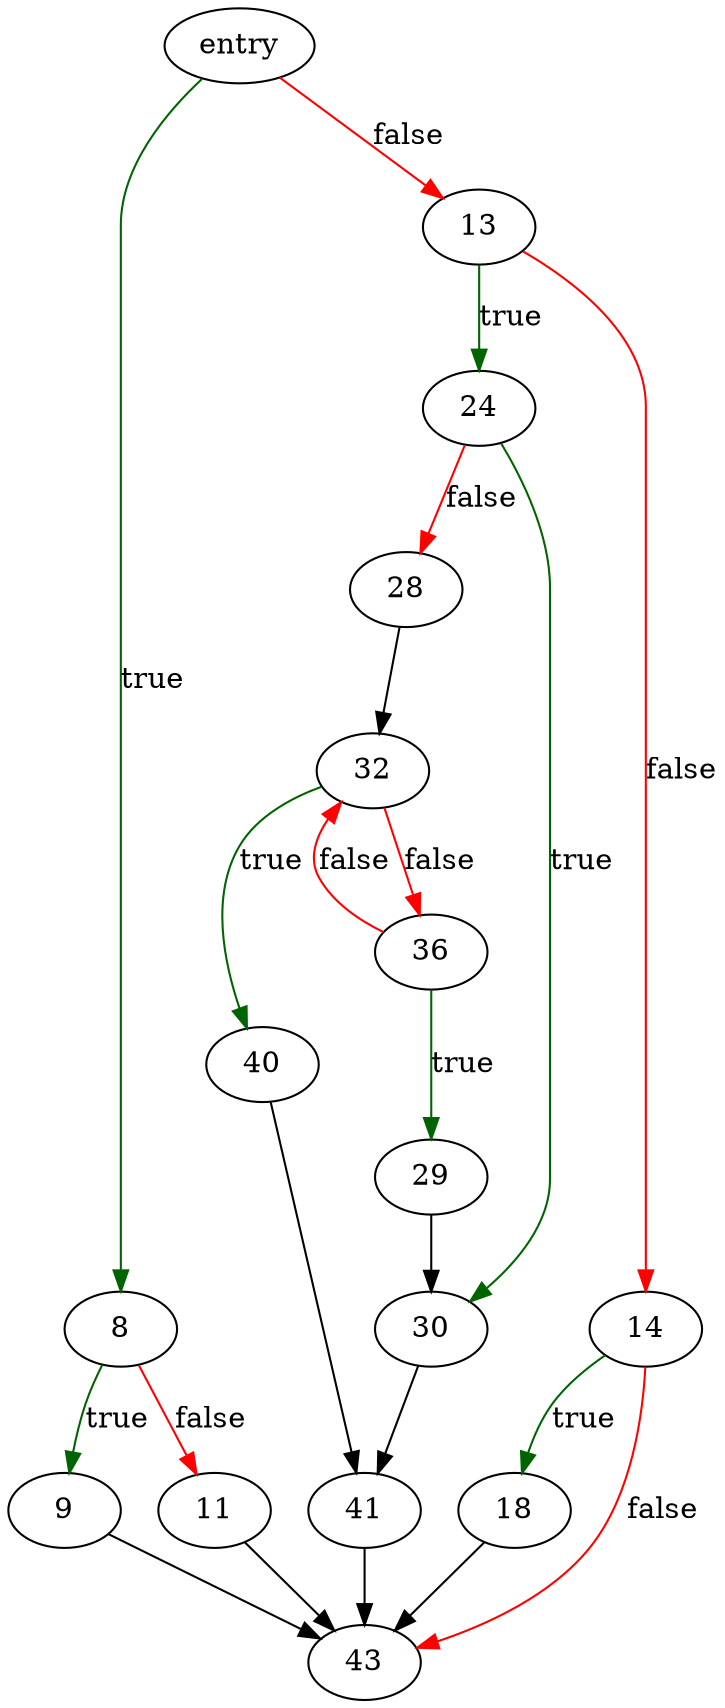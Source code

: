 digraph "fnmatch_no_wildcards" {
	// Node definitions.
	3 [label=entry];
	8;
	9;
	11;
	13;
	14;
	18;
	24;
	28;
	29;
	30;
	32;
	36;
	40;
	41;
	43;

	// Edge definitions.
	3 -> 8 [
		color=darkgreen
		label=true
	];
	3 -> 13 [
		color=red
		label=false
	];
	8 -> 9 [
		color=darkgreen
		label=true
	];
	8 -> 11 [
		color=red
		label=false
	];
	9 -> 43;
	11 -> 43;
	13 -> 14 [
		color=red
		label=false
	];
	13 -> 24 [
		color=darkgreen
		label=true
	];
	14 -> 18 [
		color=darkgreen
		label=true
	];
	14 -> 43 [
		color=red
		label=false
	];
	18 -> 43;
	24 -> 28 [
		color=red
		label=false
	];
	24 -> 30 [
		color=darkgreen
		label=true
	];
	28 -> 32;
	29 -> 30;
	30 -> 41;
	32 -> 36 [
		color=red
		label=false
	];
	32 -> 40 [
		color=darkgreen
		label=true
	];
	36 -> 29 [
		color=darkgreen
		label=true
	];
	36 -> 32 [
		color=red
		label=false
	];
	40 -> 41;
	41 -> 43;
}